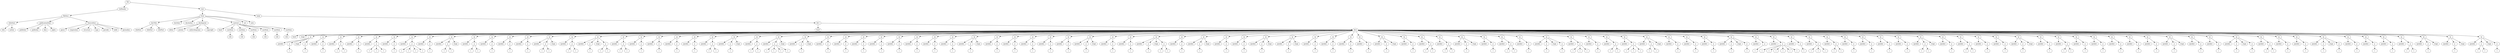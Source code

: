 digraph Tree {
	"t0" [label = "TEI"];
	"t1" [label = "teiHeader"];
	"t2" [label = "fileDesc"];
	"t3" [label = "titleStmt"];
	"t4" [label = "title"];
	"t5" [label = "author"];
	"t6" [label = "publicationStmt"];
	"t7" [label = "publisher"];
	"t8" [label = "publisher"];
	"t9" [label = "idno"];
	"t10" [label = "rights"];
	"t11" [label = "SourceDesc"];
	"t12" [label = "genre"];
	"t13" [label = "inspiration"];
	"t14" [label = "structure"];
	"t15" [label = "type"];
	"t16" [label = "periode"];
	"t17" [label = "taille"];
	"t18" [label = "permalien"];
	"t19" [label = "text"];
	"t20" [label = "front"];
	"t21" [label = "docTitle"];
	"t22" [label = "titlePart"];
	"t23" [label = "titlePart"];
	"t24" [label = "titlePart"];
	"t25" [label = "docDate"];
	"t26" [label = "docAuthor"];
	"t27" [label = "docImprint"];
	"t28" [label = "editor"];
	"t29" [label = "printer"];
	"t30" [label = "acheveImprime"];
	"t31" [label = "copyright"];
	"t32" [label = "castList"];
	"t33" [label = "head"];
	"t34" [label = "castItem"];
	"t35" [label = "role"];
	"t36" [label = "castItem"];
	"t37" [label = "role"];
	"t38" [label = "castItem"];
	"t39" [label = "role"];
	"t40" [label = "castItem"];
	"t41" [label = "role"];
	"t42" [label = "castItem"];
	"t43" [label = "role"];
	"t44" [label = "castItem"];
	"t45" [label = "role"];
	"t46" [label = "set"];
	"t47" [label = "note"];
	"t48" [label = "body"];
	"t49" [label = "div1"];
	"t50" [label = "head"];
	"t51" [label = "div2"];
	"t52" [label = "head"];
	"t53" [label = "stage"];
	"t54" [label = "sp"];
	"t55" [label = "speaker"];
	"t56" [label = "p"];
	"t57" [label = "s"];
	"t58" [label = "stage"];
	"t59" [label = "p"];
	"t60" [label = "s"];
	"t61" [label = "sp"];
	"t62" [label = "speaker"];
	"t63" [label = "p"];
	"t64" [label = "s"];
	"t65" [label = "sp"];
	"t66" [label = "speaker"];
	"t67" [label = "p"];
	"t68" [label = "s"];
	"t69" [label = "s"];
	"t70" [label = "sp"];
	"t71" [label = "speaker"];
	"t72" [label = "p"];
	"t73" [label = "s"];
	"t74" [label = "sp"];
	"t75" [label = "speaker"];
	"t76" [label = "p"];
	"t77" [label = "s"];
	"t78" [label = "s"];
	"t79" [label = "s"];
	"t80" [label = "sp"];
	"t81" [label = "speaker"];
	"t82" [label = "p"];
	"t83" [label = "s"];
	"t84" [label = "sp"];
	"t85" [label = "speaker"];
	"t86" [label = "p"];
	"t87" [label = "s"];
	"t88" [label = "s"];
	"t89" [label = "s"];
	"t90" [label = "s"];
	"t91" [label = "sp"];
	"t92" [label = "speaker"];
	"t93" [label = "p"];
	"t94" [label = "s"];
	"t95" [label = "sp"];
	"t96" [label = "speaker"];
	"t97" [label = "p"];
	"t98" [label = "s"];
	"t99" [label = "s"];
	"t100" [label = "stage"];
	"t101" [label = "sp"];
	"t102" [label = "speaker"];
	"t103" [label = "p"];
	"t104" [label = "s"];
	"t105" [label = "s"];
	"t106" [label = "sp"];
	"t107" [label = "speaker"];
	"t108" [label = "p"];
	"t109" [label = "s"];
	"t110" [label = "sp"];
	"t111" [label = "speaker"];
	"t112" [label = "p"];
	"t113" [label = "s"];
	"t114" [label = "sp"];
	"t115" [label = "speaker"];
	"t116" [label = "p"];
	"t117" [label = "s"];
	"t118" [label = "sp"];
	"t119" [label = "speaker"];
	"t120" [label = "p"];
	"t121" [label = "s"];
	"t122" [label = "s"];
	"t123" [label = "stage"];
	"t124" [label = "sp"];
	"t125" [label = "speaker"];
	"t126" [label = "p"];
	"t127" [label = "s"];
	"t128" [label = "s"];
	"t129" [label = "sp"];
	"t130" [label = "speaker"];
	"t131" [label = "p"];
	"t132" [label = "s"];
	"t133" [label = "stage"];
	"t134" [label = "p"];
	"t135" [label = "s"];
	"t136" [label = "s"];
	"t137" [label = "sp"];
	"t138" [label = "speaker"];
	"t139" [label = "p"];
	"t140" [label = "s"];
	"t141" [label = "s"];
	"t142" [label = "sp"];
	"t143" [label = "speaker"];
	"t144" [label = "p"];
	"t145" [label = "s"];
	"t146" [label = "sp"];
	"t147" [label = "speaker"];
	"t148" [label = "p"];
	"t149" [label = "s"];
	"t150" [label = "sp"];
	"t151" [label = "speaker"];
	"t152" [label = "p"];
	"t153" [label = "s"];
	"t154" [label = "sp"];
	"t155" [label = "speaker"];
	"t156" [label = "p"];
	"t157" [label = "s"];
	"t158" [label = "sp"];
	"t159" [label = "speaker"];
	"t160" [label = "p"];
	"t161" [label = "s"];
	"t162" [label = "s"];
	"t163" [label = "sp"];
	"t164" [label = "speaker"];
	"t165" [label = "p"];
	"t166" [label = "s"];
	"t167" [label = "stage"];
	"t168" [label = "sp"];
	"t169" [label = "speaker"];
	"t170" [label = "p"];
	"t171" [label = "s"];
	"t172" [label = "s"];
	"t173" [label = "sp"];
	"t174" [label = "speaker"];
	"t175" [label = "p"];
	"t176" [label = "s"];
	"t177" [label = "s"];
	"t178" [label = "s"];
	"t179" [label = "s"];
	"t180" [label = "stage"];
	"t181" [label = "sp"];
	"t182" [label = "speaker"];
	"t183" [label = "p"];
	"t184" [label = "s"];
	"t185" [label = "stage"];
	"t186" [label = "sp"];
	"t187" [label = "speaker"];
	"t188" [label = "p"];
	"t189" [label = "s"];
	"t190" [label = "sp"];
	"t191" [label = "speaker"];
	"t192" [label = "p"];
	"t193" [label = "s"];
	"t194" [label = "sp"];
	"t195" [label = "speaker"];
	"t196" [label = "p"];
	"t197" [label = "s"];
	"t198" [label = "sp"];
	"t199" [label = "speaker"];
	"t200" [label = "p"];
	"t201" [label = "s"];
	"t202" [label = "sp"];
	"t203" [label = "speaker"];
	"t204" [label = "p"];
	"t205" [label = "s"];
	"t206" [label = "sp"];
	"t207" [label = "speaker"];
	"t208" [label = "p"];
	"t209" [label = "s"];
	"t210" [label = "sp"];
	"t211" [label = "speaker"];
	"t212" [label = "p"];
	"t213" [label = "s"];
	"t214" [label = "sp"];
	"t215" [label = "speaker"];
	"t216" [label = "p"];
	"t217" [label = "s"];
	"t218" [label = "sp"];
	"t219" [label = "speaker"];
	"t220" [label = "p"];
	"t221" [label = "s"];
	"t222" [label = "stage"];
	"t223" [label = "sp"];
	"t224" [label = "speaker"];
	"t225" [label = "p"];
	"t226" [label = "s"];
	"t227" [label = "sp"];
	"t228" [label = "speaker"];
	"t229" [label = "p"];
	"t230" [label = "s"];
	"t231" [label = "sp"];
	"t232" [label = "speaker"];
	"t233" [label = "p"];
	"t234" [label = "s"];
	"t235" [label = "sp"];
	"t236" [label = "speaker"];
	"t237" [label = "p"];
	"t238" [label = "s"];
	"t239" [label = "sp"];
	"t240" [label = "speaker"];
	"t241" [label = "p"];
	"t242" [label = "s"];
	"t243" [label = "sp"];
	"t244" [label = "speaker"];
	"t245" [label = "p"];
	"t246" [label = "s"];
	"t247" [label = "stage"];
	"t248" [label = "sp"];
	"t249" [label = "speaker"];
	"t250" [label = "p"];
	"t251" [label = "s"];
	"t252" [label = "sp"];
	"t253" [label = "speaker"];
	"t254" [label = "p"];
	"t255" [label = "s"];
	"t256" [label = "sp"];
	"t257" [label = "speaker"];
	"t258" [label = "p"];
	"t259" [label = "s"];
	"t260" [label = "stage"];
	"t261" [label = "p"];
	"t262" [label = "s"];
	"t263" [label = "s"];
	"t264" [label = "sp"];
	"t265" [label = "speaker"];
	"t266" [label = "p"];
	"t267" [label = "s"];
	"t268" [label = "sp"];
	"t269" [label = "speaker"];
	"t270" [label = "p"];
	"t271" [label = "s"];
	"t272" [label = "stage"];
	"t273" [label = "sp"];
	"t274" [label = "speaker"];
	"t275" [label = "p"];
	"t276" [label = "s"];
	"t277" [label = "sp"];
	"t278" [label = "speaker"];
	"t279" [label = "p"];
	"t280" [label = "s"];
	"t281" [label = "sp"];
	"t282" [label = "speaker"];
	"t283" [label = "p"];
	"t284" [label = "s"];
	"t285" [label = "stage"];
	"t286" [label = "sp"];
	"t287" [label = "speaker"];
	"t288" [label = "p"];
	"t289" [label = "s"];
	"t290" [label = "stage"];
	"t291" [label = "sp"];
	"t292" [label = "speaker"];
	"t293" [label = "p"];
	"t294" [label = "s"];
	"t295" [label = "sp"];
	"t296" [label = "speaker"];
	"t297" [label = "p"];
	"t298" [label = "s"];
	"t299" [label = "sp"];
	"t300" [label = "speaker"];
	"t301" [label = "p"];
	"t302" [label = "s"];
	"t303" [label = "sp"];
	"t304" [label = "speaker"];
	"t305" [label = "p"];
	"t306" [label = "s"];
	"t307" [label = "sp"];
	"t308" [label = "speaker"];
	"t309" [label = "p"];
	"t310" [label = "s"];
	"t311" [label = "stage"];
	"t312" [label = "sp"];
	"t313" [label = "speaker"];
	"t314" [label = "p"];
	"t315" [label = "s"];
	"t316" [label = "sp"];
	"t317" [label = "speaker"];
	"t318" [label = "p"];
	"t319" [label = "s"];
	"t320" [label = "s"];
	"t321" [label = "sp"];
	"t322" [label = "speaker"];
	"t323" [label = "p"];
	"t324" [label = "s"];
	"t325" [label = "s"];
	"t326" [label = "sp"];
	"t327" [label = "speaker"];
	"t328" [label = "p"];
	"t329" [label = "s"];
	"t330" [label = "stage"];
	"t331" [label = "sp"];
	"t332" [label = "speaker"];
	"t333" [label = "p"];
	"t334" [label = "s"];
	"t335" [label = "sp"];
	"t336" [label = "speaker"];
	"t337" [label = "p"];
	"t338" [label = "s"];
	"t339" [label = "s"];
	"t340" [label = "sp"];
	"t341" [label = "speaker"];
	"t342" [label = "p"];
	"t343" [label = "s"];
	"t344" [label = "sp"];
	"t345" [label = "speaker"];
	"t346" [label = "p"];
	"t347" [label = "s"];
	"t348" [label = "stage"];
	"t349" [label = "p"];
	"t350" [label = "s"];
	"t351" [label = "sp"];
	"t352" [label = "speaker"];
	"t353" [label = "p"];
	"t354" [label = "s"];
	"t355" [label = "s"];
	"t356" [label = "s"];
	"t357" [label = "sp"];
	"t358" [label = "speaker"];
	"t359" [label = "p"];
	"t360" [label = "s"];
	"t361" [label = "sp"];
	"t362" [label = "speaker"];
	"t363" [label = "p"];
	"t364" [label = "s"];
	"t365" [label = "s"];
	"t366" [label = "sp"];
	"t367" [label = "speaker"];
	"t368" [label = "p"];
	"t369" [label = "s"];
	"t370" [label = "s"];
	"t371" [label = "s"];
	"t372" [label = "sp"];
	"t373" [label = "speaker"];
	"t374" [label = "p"];
	"t375" [label = "s"];
	"t376" [label = "s"];
	"t377" [label = "stage"];
	"t378" [label = "sp"];
	"t379" [label = "speaker"];
	"t380" [label = "p"];
	"t381" [label = "s"];
	"t382" [label = "sp"];
	"t383" [label = "speaker"];
	"t384" [label = "p"];
	"t385" [label = "s"];
	"t386" [label = "sp"];
	"t387" [label = "speaker"];
	"t388" [label = "p"];
	"t389" [label = "s"];
	"t390" [label = "sp"];
	"t391" [label = "speaker"];
	"t392" [label = "p"];
	"t393" [label = "s"];
	"t394" [label = "stage"];
	"t395" [label = "p"];
	"t396" [label = "s"];
	"t397" [label = "sp"];
	"t398" [label = "speaker"];
	"t399" [label = "p"];
	"t400" [label = "s"];
	"t401" [label = "sp"];
	"t402" [label = "speaker"];
	"t403" [label = "p"];
	"t404" [label = "s"];
	"t405" [label = "s"];
	"t406" [label = "s"];
	"t407" [label = "s"];
	"t408" [label = "s"];
	"t409" [label = "s"];
	"t410" [label = "sp"];
	"t411" [label = "speaker"];
	"t412" [label = "p"];
	"t413" [label = "s"];
	"t414" [label = "sp"];
	"t415" [label = "speaker"];
	"t416" [label = "p"];
	"t417" [label = "s"];
	"t418" [label = "s"];
	"t419" [label = "s"];
	"t420" [label = "sp"];
	"t421" [label = "speaker"];
	"t422" [label = "p"];
	"t423" [label = "s"];
	"t424" [label = "s"];
	"t425" [label = "sp"];
	"t426" [label = "speaker"];
	"t427" [label = "p"];
	"t428" [label = "s"];
	"t429" [label = "sp"];
	"t430" [label = "speaker"];
	"t431" [label = "p"];
	"t432" [label = "s"];
	"t433" [label = "sp"];
	"t434" [label = "speaker"];
	"t435" [label = "p"];
	"t436" [label = "s"];
	"t437" [label = "sp"];
	"t438" [label = "speaker"];
	"t439" [label = "p"];
	"t440" [label = "s"];
	"t441" [label = "sp"];
	"t442" [label = "speaker"];
	"t443" [label = "p"];
	"t444" [label = "s"];
	"t445" [label = "s"];
	"t446" [label = "stage"];
	"t447" [label = "sp"];
	"t448" [label = "speaker"];
	"t449" [label = "p"];
	"t450" [label = "s"];
	"t451" [label = "sp"];
	"t452" [label = "speaker"];
	"t453" [label = "p"];
	"t454" [label = "s"];
	"t455" [label = "s"];
	"t456" [label = "sp"];
	"t457" [label = "speaker"];
	"t458" [label = "p"];
	"t459" [label = "s"];
	"t460" [label = "sp"];
	"t461" [label = "speaker"];
	"t462" [label = "p"];
	"t463" [label = "s"];
	"t464" [label = "sp"];
	"t465" [label = "speaker"];
	"t466" [label = "p"];
	"t467" [label = "s"];
	"t468" [label = "stage"];
	"t469" [label = "sp"];
	"t470" [label = "speaker"];
	"t471" [label = "p"];
	"t472" [label = "s"];
	"t473" [label = "sp"];
	"t474" [label = "speaker"];
	"t475" [label = "p"];
	"t476" [label = "s"];
	"t477" [label = "s"];
	"t478" [label = "sp"];
	"t479" [label = "speaker"];
	"t480" [label = "p"];
	"t481" [label = "s"];
	"t482" [label = "sp"];
	"t483" [label = "speaker"];
	"t484" [label = "p"];
	"t485" [label = "s"];
	"t486" [label = "sp"];
	"t487" [label = "speaker"];
	"t488" [label = "p"];
	"t489" [label = "s"];
	"t490" [label = "sp"];
	"t491" [label = "speaker"];
	"t492" [label = "p"];
	"t493" [label = "s"];
	"t494" [label = "sp"];
	"t495" [label = "speaker"];
	"t496" [label = "p"];
	"t497" [label = "s"];
	"t498" [label = "sp"];
	"t499" [label = "speaker"];
	"t500" [label = "p"];
	"t501" [label = "s"];
	"t502" [label = "stage"];
	"t503" [label = "sp"];
	"t504" [label = "speaker"];
	"t505" [label = "p"];
	"t506" [label = "s"];
	"t507" [label = "sp"];
	"t508" [label = "speaker"];
	"t509" [label = "p"];
	"t510" [label = "s"];
	"t511" [label = "sp"];
	"t512" [label = "speaker"];
	"t513" [label = "p"];
	"t514" [label = "s"];
	"t515" [label = "stage"];
	"t516" [label = "p"];
	"t517" [label = "s"];
	"t518" [label = "sp"];
	"t519" [label = "speaker"];
	"t520" [label = "p"];
	"t521" [label = "s"];
	"t522" [label = "s"];
	"t523" [label = "sp"];
	"t524" [label = "speaker"];
	"t525" [label = "p"];
	"t526" [label = "s"];
	"t527" [label = "sp"];
	"t528" [label = "speaker"];
	"t529" [label = "p"];
	"t530" [label = "s"];
	"t531" [label = "sp"];
	"t532" [label = "speaker"];
	"t533" [label = "p"];
	"t534" [label = "s"];
	"t535" [label = "stage"];
	"t536" [label = "p"];
	"t537" [label = "s"];
	"t538" [label = "sp"];
	"t539" [label = "speaker"];
	"t540" [label = "p"];
	"t541" [label = "s"];
	"t542" [label = "sp"];
	"t543" [label = "speaker"];
	"t544" [label = "p"];
	"t545" [label = "s"];
	"t546" [label = "sp"];
	"t547" [label = "speaker"];
	"t548" [label = "p"];
	"t549" [label = "s"];
	"t550" [label = "sp"];
	"t551" [label = "speaker"];
	"t552" [label = "p"];
	"t553" [label = "s"];
	"t554" [label = "s"];
	"t555" [label = "sp"];
	"t556" [label = "speaker"];
	"t557" [label = "p"];
	"t558" [label = "s"];
	"t559" [label = "stage"];
	"t560" [label = "sp"];
	"t561" [label = "speaker"];
	"t562" [label = "p"];
	"t563" [label = "s"];
	"t564" [label = "stage"];
	"t565" [label = "sp"];
	"t566" [label = "speaker"];
	"t567" [label = "p"];
	"t568" [label = "s"];
	"t569" [label = "s"];
	"t570" [label = "stage"];
	"t571" [label = "p"];
	"t572" [label = "s"];
	"t0" -> "t1";
	"t1" -> "t2";
	"t2" -> "t3";
	"t3" -> "t4";
	"t3" -> "t5";
	"t2" -> "t6";
	"t6" -> "t7";
	"t6" -> "t8";
	"t6" -> "t9";
	"t6" -> "t10";
	"t2" -> "t11";
	"t11" -> "t12";
	"t11" -> "t13";
	"t11" -> "t14";
	"t11" -> "t15";
	"t11" -> "t16";
	"t11" -> "t17";
	"t11" -> "t18";
	"t0" -> "t19";
	"t19" -> "t20";
	"t20" -> "t21";
	"t21" -> "t22";
	"t21" -> "t23";
	"t21" -> "t24";
	"t20" -> "t25";
	"t20" -> "t26";
	"t20" -> "t27";
	"t27" -> "t28";
	"t27" -> "t29";
	"t27" -> "t30";
	"t27" -> "t31";
	"t20" -> "t32";
	"t32" -> "t33";
	"t32" -> "t34";
	"t34" -> "t35";
	"t32" -> "t36";
	"t36" -> "t37";
	"t32" -> "t38";
	"t38" -> "t39";
	"t32" -> "t40";
	"t40" -> "t41";
	"t32" -> "t42";
	"t42" -> "t43";
	"t32" -> "t44";
	"t44" -> "t45";
	"t20" -> "t46";
	"t20" -> "t47";
	"t19" -> "t48";
	"t48" -> "t49";
	"t49" -> "t50";
	"t49" -> "t51";
	"t51" -> "t52";
	"t51" -> "t53";
	"t51" -> "t54";
	"t54" -> "t55";
	"t54" -> "t56";
	"t56" -> "t57";
	"t54" -> "t58";
	"t54" -> "t59";
	"t59" -> "t60";
	"t51" -> "t61";
	"t61" -> "t62";
	"t61" -> "t63";
	"t63" -> "t64";
	"t51" -> "t65";
	"t65" -> "t66";
	"t65" -> "t67";
	"t67" -> "t68";
	"t67" -> "t69";
	"t51" -> "t70";
	"t70" -> "t71";
	"t70" -> "t72";
	"t72" -> "t73";
	"t51" -> "t74";
	"t74" -> "t75";
	"t74" -> "t76";
	"t76" -> "t77";
	"t76" -> "t78";
	"t76" -> "t79";
	"t51" -> "t80";
	"t80" -> "t81";
	"t80" -> "t82";
	"t82" -> "t83";
	"t51" -> "t84";
	"t84" -> "t85";
	"t84" -> "t86";
	"t86" -> "t87";
	"t86" -> "t88";
	"t86" -> "t89";
	"t86" -> "t90";
	"t51" -> "t91";
	"t91" -> "t92";
	"t91" -> "t93";
	"t93" -> "t94";
	"t51" -> "t95";
	"t95" -> "t96";
	"t95" -> "t97";
	"t97" -> "t98";
	"t97" -> "t99";
	"t95" -> "t100";
	"t51" -> "t101";
	"t101" -> "t102";
	"t101" -> "t103";
	"t103" -> "t104";
	"t103" -> "t105";
	"t51" -> "t106";
	"t106" -> "t107";
	"t106" -> "t108";
	"t108" -> "t109";
	"t51" -> "t110";
	"t110" -> "t111";
	"t110" -> "t112";
	"t112" -> "t113";
	"t51" -> "t114";
	"t114" -> "t115";
	"t114" -> "t116";
	"t116" -> "t117";
	"t51" -> "t118";
	"t118" -> "t119";
	"t118" -> "t120";
	"t120" -> "t121";
	"t120" -> "t122";
	"t118" -> "t123";
	"t51" -> "t124";
	"t124" -> "t125";
	"t124" -> "t126";
	"t126" -> "t127";
	"t126" -> "t128";
	"t51" -> "t129";
	"t129" -> "t130";
	"t129" -> "t131";
	"t131" -> "t132";
	"t129" -> "t133";
	"t129" -> "t134";
	"t134" -> "t135";
	"t134" -> "t136";
	"t51" -> "t137";
	"t137" -> "t138";
	"t137" -> "t139";
	"t139" -> "t140";
	"t139" -> "t141";
	"t51" -> "t142";
	"t142" -> "t143";
	"t142" -> "t144";
	"t144" -> "t145";
	"t51" -> "t146";
	"t146" -> "t147";
	"t146" -> "t148";
	"t148" -> "t149";
	"t51" -> "t150";
	"t150" -> "t151";
	"t150" -> "t152";
	"t152" -> "t153";
	"t51" -> "t154";
	"t154" -> "t155";
	"t154" -> "t156";
	"t156" -> "t157";
	"t51" -> "t158";
	"t158" -> "t159";
	"t158" -> "t160";
	"t160" -> "t161";
	"t160" -> "t162";
	"t51" -> "t163";
	"t163" -> "t164";
	"t163" -> "t165";
	"t165" -> "t166";
	"t163" -> "t167";
	"t51" -> "t168";
	"t168" -> "t169";
	"t168" -> "t170";
	"t170" -> "t171";
	"t170" -> "t172";
	"t51" -> "t173";
	"t173" -> "t174";
	"t173" -> "t175";
	"t175" -> "t176";
	"t175" -> "t177";
	"t175" -> "t178";
	"t175" -> "t179";
	"t173" -> "t180";
	"t51" -> "t181";
	"t181" -> "t182";
	"t181" -> "t183";
	"t183" -> "t184";
	"t181" -> "t185";
	"t51" -> "t186";
	"t186" -> "t187";
	"t186" -> "t188";
	"t188" -> "t189";
	"t51" -> "t190";
	"t190" -> "t191";
	"t190" -> "t192";
	"t192" -> "t193";
	"t51" -> "t194";
	"t194" -> "t195";
	"t194" -> "t196";
	"t196" -> "t197";
	"t51" -> "t198";
	"t198" -> "t199";
	"t198" -> "t200";
	"t200" -> "t201";
	"t51" -> "t202";
	"t202" -> "t203";
	"t202" -> "t204";
	"t204" -> "t205";
	"t51" -> "t206";
	"t206" -> "t207";
	"t206" -> "t208";
	"t208" -> "t209";
	"t51" -> "t210";
	"t210" -> "t211";
	"t210" -> "t212";
	"t212" -> "t213";
	"t51" -> "t214";
	"t214" -> "t215";
	"t214" -> "t216";
	"t216" -> "t217";
	"t51" -> "t218";
	"t218" -> "t219";
	"t218" -> "t220";
	"t220" -> "t221";
	"t218" -> "t222";
	"t51" -> "t223";
	"t223" -> "t224";
	"t223" -> "t225";
	"t225" -> "t226";
	"t51" -> "t227";
	"t227" -> "t228";
	"t227" -> "t229";
	"t229" -> "t230";
	"t51" -> "t231";
	"t231" -> "t232";
	"t231" -> "t233";
	"t233" -> "t234";
	"t51" -> "t235";
	"t235" -> "t236";
	"t235" -> "t237";
	"t237" -> "t238";
	"t51" -> "t239";
	"t239" -> "t240";
	"t239" -> "t241";
	"t241" -> "t242";
	"t51" -> "t243";
	"t243" -> "t244";
	"t243" -> "t245";
	"t245" -> "t246";
	"t243" -> "t247";
	"t51" -> "t248";
	"t248" -> "t249";
	"t248" -> "t250";
	"t250" -> "t251";
	"t51" -> "t252";
	"t252" -> "t253";
	"t252" -> "t254";
	"t254" -> "t255";
	"t51" -> "t256";
	"t256" -> "t257";
	"t256" -> "t258";
	"t258" -> "t259";
	"t256" -> "t260";
	"t256" -> "t261";
	"t261" -> "t262";
	"t261" -> "t263";
	"t51" -> "t264";
	"t264" -> "t265";
	"t264" -> "t266";
	"t266" -> "t267";
	"t51" -> "t268";
	"t268" -> "t269";
	"t268" -> "t270";
	"t270" -> "t271";
	"t268" -> "t272";
	"t51" -> "t273";
	"t273" -> "t274";
	"t273" -> "t275";
	"t275" -> "t276";
	"t51" -> "t277";
	"t277" -> "t278";
	"t277" -> "t279";
	"t279" -> "t280";
	"t51" -> "t281";
	"t281" -> "t282";
	"t281" -> "t283";
	"t283" -> "t284";
	"t281" -> "t285";
	"t51" -> "t286";
	"t286" -> "t287";
	"t286" -> "t288";
	"t288" -> "t289";
	"t286" -> "t290";
	"t51" -> "t291";
	"t291" -> "t292";
	"t291" -> "t293";
	"t293" -> "t294";
	"t51" -> "t295";
	"t295" -> "t296";
	"t295" -> "t297";
	"t297" -> "t298";
	"t51" -> "t299";
	"t299" -> "t300";
	"t299" -> "t301";
	"t301" -> "t302";
	"t51" -> "t303";
	"t303" -> "t304";
	"t303" -> "t305";
	"t305" -> "t306";
	"t51" -> "t307";
	"t307" -> "t308";
	"t307" -> "t309";
	"t309" -> "t310";
	"t307" -> "t311";
	"t51" -> "t312";
	"t312" -> "t313";
	"t312" -> "t314";
	"t314" -> "t315";
	"t51" -> "t316";
	"t316" -> "t317";
	"t316" -> "t318";
	"t318" -> "t319";
	"t318" -> "t320";
	"t51" -> "t321";
	"t321" -> "t322";
	"t321" -> "t323";
	"t323" -> "t324";
	"t323" -> "t325";
	"t51" -> "t326";
	"t326" -> "t327";
	"t326" -> "t328";
	"t328" -> "t329";
	"t326" -> "t330";
	"t51" -> "t331";
	"t331" -> "t332";
	"t331" -> "t333";
	"t333" -> "t334";
	"t51" -> "t335";
	"t335" -> "t336";
	"t335" -> "t337";
	"t337" -> "t338";
	"t337" -> "t339";
	"t51" -> "t340";
	"t340" -> "t341";
	"t340" -> "t342";
	"t342" -> "t343";
	"t51" -> "t344";
	"t344" -> "t345";
	"t344" -> "t346";
	"t346" -> "t347";
	"t344" -> "t348";
	"t344" -> "t349";
	"t349" -> "t350";
	"t51" -> "t351";
	"t351" -> "t352";
	"t351" -> "t353";
	"t353" -> "t354";
	"t353" -> "t355";
	"t353" -> "t356";
	"t51" -> "t357";
	"t357" -> "t358";
	"t357" -> "t359";
	"t359" -> "t360";
	"t51" -> "t361";
	"t361" -> "t362";
	"t361" -> "t363";
	"t363" -> "t364";
	"t363" -> "t365";
	"t51" -> "t366";
	"t366" -> "t367";
	"t366" -> "t368";
	"t368" -> "t369";
	"t368" -> "t370";
	"t368" -> "t371";
	"t51" -> "t372";
	"t372" -> "t373";
	"t372" -> "t374";
	"t374" -> "t375";
	"t374" -> "t376";
	"t372" -> "t377";
	"t51" -> "t378";
	"t378" -> "t379";
	"t378" -> "t380";
	"t380" -> "t381";
	"t51" -> "t382";
	"t382" -> "t383";
	"t382" -> "t384";
	"t384" -> "t385";
	"t51" -> "t386";
	"t386" -> "t387";
	"t386" -> "t388";
	"t388" -> "t389";
	"t51" -> "t390";
	"t390" -> "t391";
	"t390" -> "t392";
	"t392" -> "t393";
	"t390" -> "t394";
	"t390" -> "t395";
	"t395" -> "t396";
	"t51" -> "t397";
	"t397" -> "t398";
	"t397" -> "t399";
	"t399" -> "t400";
	"t51" -> "t401";
	"t401" -> "t402";
	"t401" -> "t403";
	"t403" -> "t404";
	"t403" -> "t405";
	"t403" -> "t406";
	"t403" -> "t407";
	"t403" -> "t408";
	"t403" -> "t409";
	"t51" -> "t410";
	"t410" -> "t411";
	"t410" -> "t412";
	"t412" -> "t413";
	"t51" -> "t414";
	"t414" -> "t415";
	"t414" -> "t416";
	"t416" -> "t417";
	"t416" -> "t418";
	"t416" -> "t419";
	"t51" -> "t420";
	"t420" -> "t421";
	"t420" -> "t422";
	"t422" -> "t423";
	"t422" -> "t424";
	"t51" -> "t425";
	"t425" -> "t426";
	"t425" -> "t427";
	"t427" -> "t428";
	"t51" -> "t429";
	"t429" -> "t430";
	"t429" -> "t431";
	"t431" -> "t432";
	"t51" -> "t433";
	"t433" -> "t434";
	"t433" -> "t435";
	"t435" -> "t436";
	"t51" -> "t437";
	"t437" -> "t438";
	"t437" -> "t439";
	"t439" -> "t440";
	"t51" -> "t441";
	"t441" -> "t442";
	"t441" -> "t443";
	"t443" -> "t444";
	"t443" -> "t445";
	"t441" -> "t446";
	"t51" -> "t447";
	"t447" -> "t448";
	"t447" -> "t449";
	"t449" -> "t450";
	"t51" -> "t451";
	"t451" -> "t452";
	"t451" -> "t453";
	"t453" -> "t454";
	"t453" -> "t455";
	"t51" -> "t456";
	"t456" -> "t457";
	"t456" -> "t458";
	"t458" -> "t459";
	"t51" -> "t460";
	"t460" -> "t461";
	"t460" -> "t462";
	"t462" -> "t463";
	"t51" -> "t464";
	"t464" -> "t465";
	"t464" -> "t466";
	"t466" -> "t467";
	"t464" -> "t468";
	"t51" -> "t469";
	"t469" -> "t470";
	"t469" -> "t471";
	"t471" -> "t472";
	"t51" -> "t473";
	"t473" -> "t474";
	"t473" -> "t475";
	"t475" -> "t476";
	"t475" -> "t477";
	"t51" -> "t478";
	"t478" -> "t479";
	"t478" -> "t480";
	"t480" -> "t481";
	"t51" -> "t482";
	"t482" -> "t483";
	"t482" -> "t484";
	"t484" -> "t485";
	"t51" -> "t486";
	"t486" -> "t487";
	"t486" -> "t488";
	"t488" -> "t489";
	"t51" -> "t490";
	"t490" -> "t491";
	"t490" -> "t492";
	"t492" -> "t493";
	"t51" -> "t494";
	"t494" -> "t495";
	"t494" -> "t496";
	"t496" -> "t497";
	"t51" -> "t498";
	"t498" -> "t499";
	"t498" -> "t500";
	"t500" -> "t501";
	"t498" -> "t502";
	"t51" -> "t503";
	"t503" -> "t504";
	"t503" -> "t505";
	"t505" -> "t506";
	"t51" -> "t507";
	"t507" -> "t508";
	"t507" -> "t509";
	"t509" -> "t510";
	"t51" -> "t511";
	"t511" -> "t512";
	"t511" -> "t513";
	"t513" -> "t514";
	"t511" -> "t515";
	"t511" -> "t516";
	"t516" -> "t517";
	"t51" -> "t518";
	"t518" -> "t519";
	"t518" -> "t520";
	"t520" -> "t521";
	"t520" -> "t522";
	"t51" -> "t523";
	"t523" -> "t524";
	"t523" -> "t525";
	"t525" -> "t526";
	"t51" -> "t527";
	"t527" -> "t528";
	"t527" -> "t529";
	"t529" -> "t530";
	"t51" -> "t531";
	"t531" -> "t532";
	"t531" -> "t533";
	"t533" -> "t534";
	"t531" -> "t535";
	"t531" -> "t536";
	"t536" -> "t537";
	"t51" -> "t538";
	"t538" -> "t539";
	"t538" -> "t540";
	"t540" -> "t541";
	"t51" -> "t542";
	"t542" -> "t543";
	"t542" -> "t544";
	"t544" -> "t545";
	"t51" -> "t546";
	"t546" -> "t547";
	"t546" -> "t548";
	"t548" -> "t549";
	"t51" -> "t550";
	"t550" -> "t551";
	"t550" -> "t552";
	"t552" -> "t553";
	"t552" -> "t554";
	"t51" -> "t555";
	"t555" -> "t556";
	"t555" -> "t557";
	"t557" -> "t558";
	"t555" -> "t559";
	"t51" -> "t560";
	"t560" -> "t561";
	"t560" -> "t562";
	"t562" -> "t563";
	"t560" -> "t564";
	"t51" -> "t565";
	"t565" -> "t566";
	"t565" -> "t567";
	"t567" -> "t568";
	"t567" -> "t569";
	"t565" -> "t570";
	"t565" -> "t571";
	"t571" -> "t572";
}
